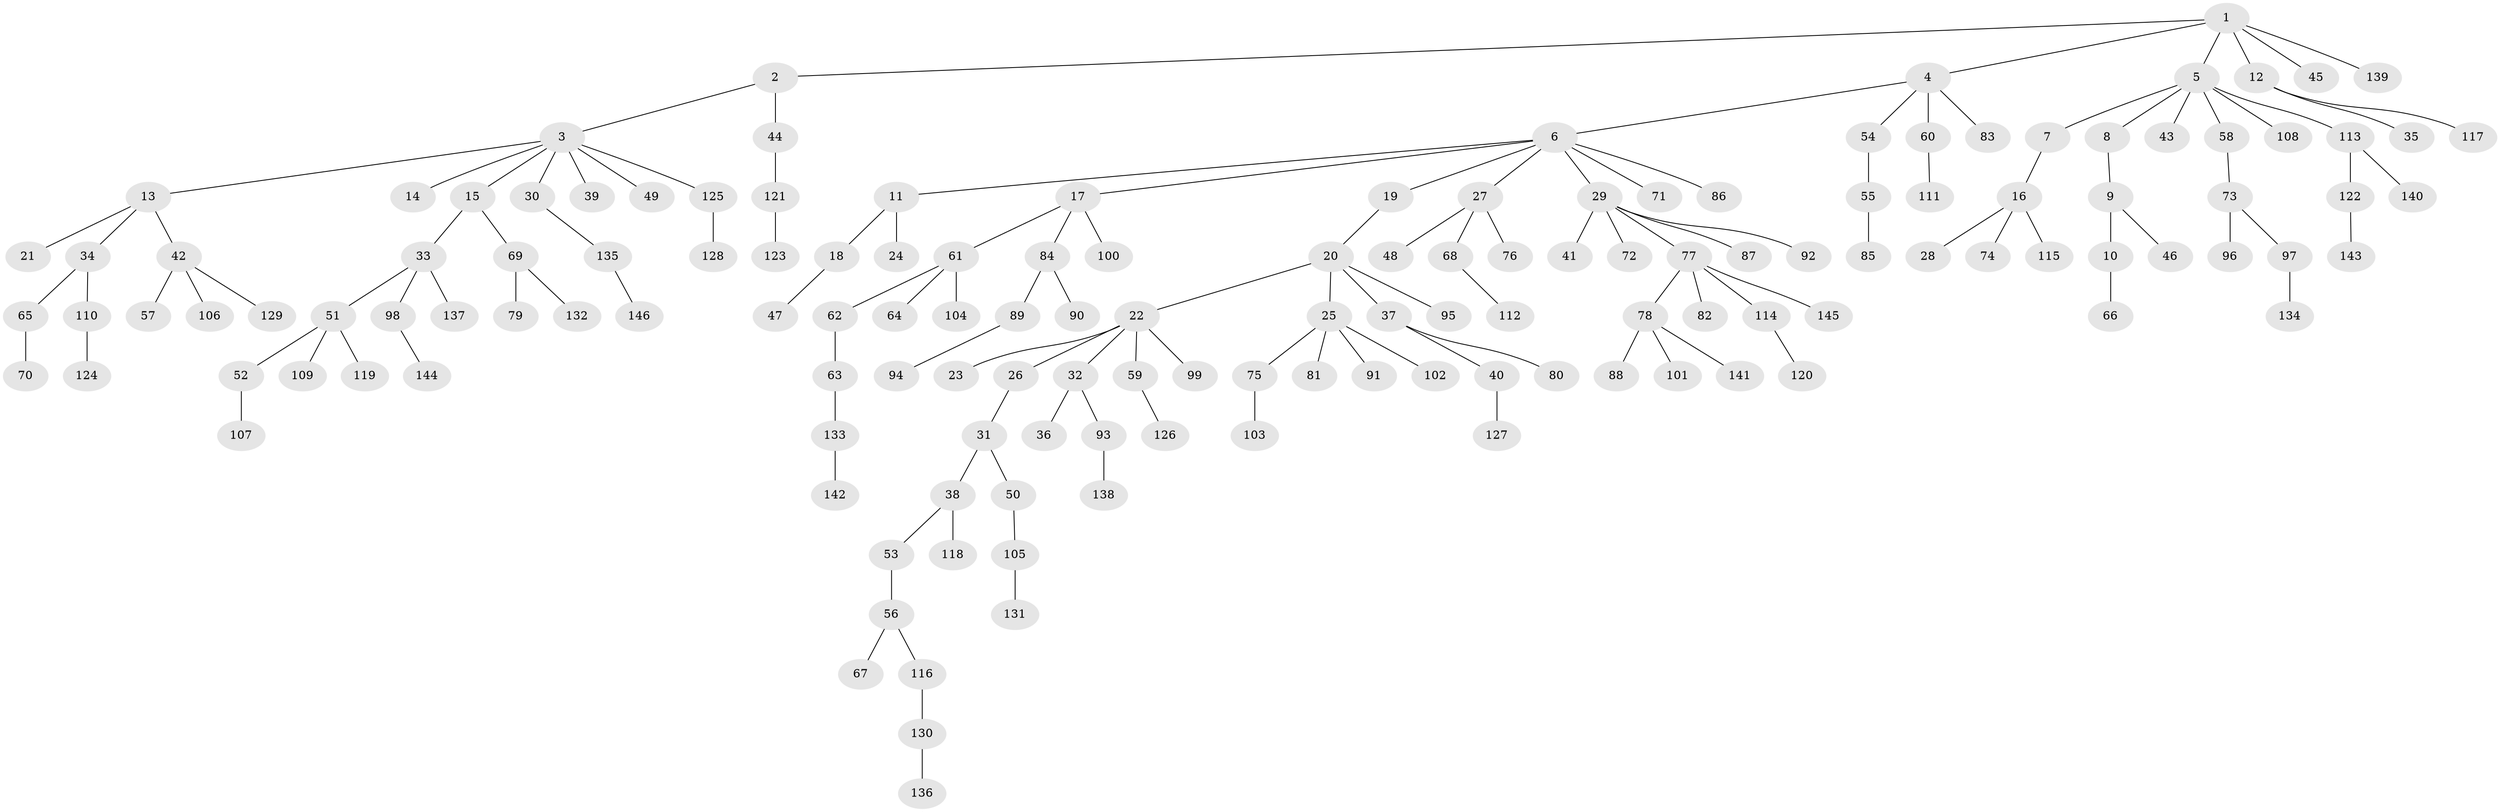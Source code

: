 // Generated by graph-tools (version 1.1) at 2025/53/03/09/25 04:53:00]
// undirected, 146 vertices, 145 edges
graph export_dot {
graph [start="1"]
  node [color=gray90,style=filled];
  1;
  2;
  3;
  4;
  5;
  6;
  7;
  8;
  9;
  10;
  11;
  12;
  13;
  14;
  15;
  16;
  17;
  18;
  19;
  20;
  21;
  22;
  23;
  24;
  25;
  26;
  27;
  28;
  29;
  30;
  31;
  32;
  33;
  34;
  35;
  36;
  37;
  38;
  39;
  40;
  41;
  42;
  43;
  44;
  45;
  46;
  47;
  48;
  49;
  50;
  51;
  52;
  53;
  54;
  55;
  56;
  57;
  58;
  59;
  60;
  61;
  62;
  63;
  64;
  65;
  66;
  67;
  68;
  69;
  70;
  71;
  72;
  73;
  74;
  75;
  76;
  77;
  78;
  79;
  80;
  81;
  82;
  83;
  84;
  85;
  86;
  87;
  88;
  89;
  90;
  91;
  92;
  93;
  94;
  95;
  96;
  97;
  98;
  99;
  100;
  101;
  102;
  103;
  104;
  105;
  106;
  107;
  108;
  109;
  110;
  111;
  112;
  113;
  114;
  115;
  116;
  117;
  118;
  119;
  120;
  121;
  122;
  123;
  124;
  125;
  126;
  127;
  128;
  129;
  130;
  131;
  132;
  133;
  134;
  135;
  136;
  137;
  138;
  139;
  140;
  141;
  142;
  143;
  144;
  145;
  146;
  1 -- 2;
  1 -- 4;
  1 -- 5;
  1 -- 12;
  1 -- 45;
  1 -- 139;
  2 -- 3;
  2 -- 44;
  3 -- 13;
  3 -- 14;
  3 -- 15;
  3 -- 30;
  3 -- 39;
  3 -- 49;
  3 -- 125;
  4 -- 6;
  4 -- 54;
  4 -- 60;
  4 -- 83;
  5 -- 7;
  5 -- 8;
  5 -- 43;
  5 -- 58;
  5 -- 108;
  5 -- 113;
  6 -- 11;
  6 -- 17;
  6 -- 19;
  6 -- 27;
  6 -- 29;
  6 -- 71;
  6 -- 86;
  7 -- 16;
  8 -- 9;
  9 -- 10;
  9 -- 46;
  10 -- 66;
  11 -- 18;
  11 -- 24;
  12 -- 35;
  12 -- 117;
  13 -- 21;
  13 -- 34;
  13 -- 42;
  15 -- 33;
  15 -- 69;
  16 -- 28;
  16 -- 74;
  16 -- 115;
  17 -- 61;
  17 -- 84;
  17 -- 100;
  18 -- 47;
  19 -- 20;
  20 -- 22;
  20 -- 25;
  20 -- 37;
  20 -- 95;
  22 -- 23;
  22 -- 26;
  22 -- 32;
  22 -- 59;
  22 -- 99;
  25 -- 75;
  25 -- 81;
  25 -- 91;
  25 -- 102;
  26 -- 31;
  27 -- 48;
  27 -- 68;
  27 -- 76;
  29 -- 41;
  29 -- 72;
  29 -- 77;
  29 -- 87;
  29 -- 92;
  30 -- 135;
  31 -- 38;
  31 -- 50;
  32 -- 36;
  32 -- 93;
  33 -- 51;
  33 -- 98;
  33 -- 137;
  34 -- 65;
  34 -- 110;
  37 -- 40;
  37 -- 80;
  38 -- 53;
  38 -- 118;
  40 -- 127;
  42 -- 57;
  42 -- 106;
  42 -- 129;
  44 -- 121;
  50 -- 105;
  51 -- 52;
  51 -- 109;
  51 -- 119;
  52 -- 107;
  53 -- 56;
  54 -- 55;
  55 -- 85;
  56 -- 67;
  56 -- 116;
  58 -- 73;
  59 -- 126;
  60 -- 111;
  61 -- 62;
  61 -- 64;
  61 -- 104;
  62 -- 63;
  63 -- 133;
  65 -- 70;
  68 -- 112;
  69 -- 79;
  69 -- 132;
  73 -- 96;
  73 -- 97;
  75 -- 103;
  77 -- 78;
  77 -- 82;
  77 -- 114;
  77 -- 145;
  78 -- 88;
  78 -- 101;
  78 -- 141;
  84 -- 89;
  84 -- 90;
  89 -- 94;
  93 -- 138;
  97 -- 134;
  98 -- 144;
  105 -- 131;
  110 -- 124;
  113 -- 122;
  113 -- 140;
  114 -- 120;
  116 -- 130;
  121 -- 123;
  122 -- 143;
  125 -- 128;
  130 -- 136;
  133 -- 142;
  135 -- 146;
}
